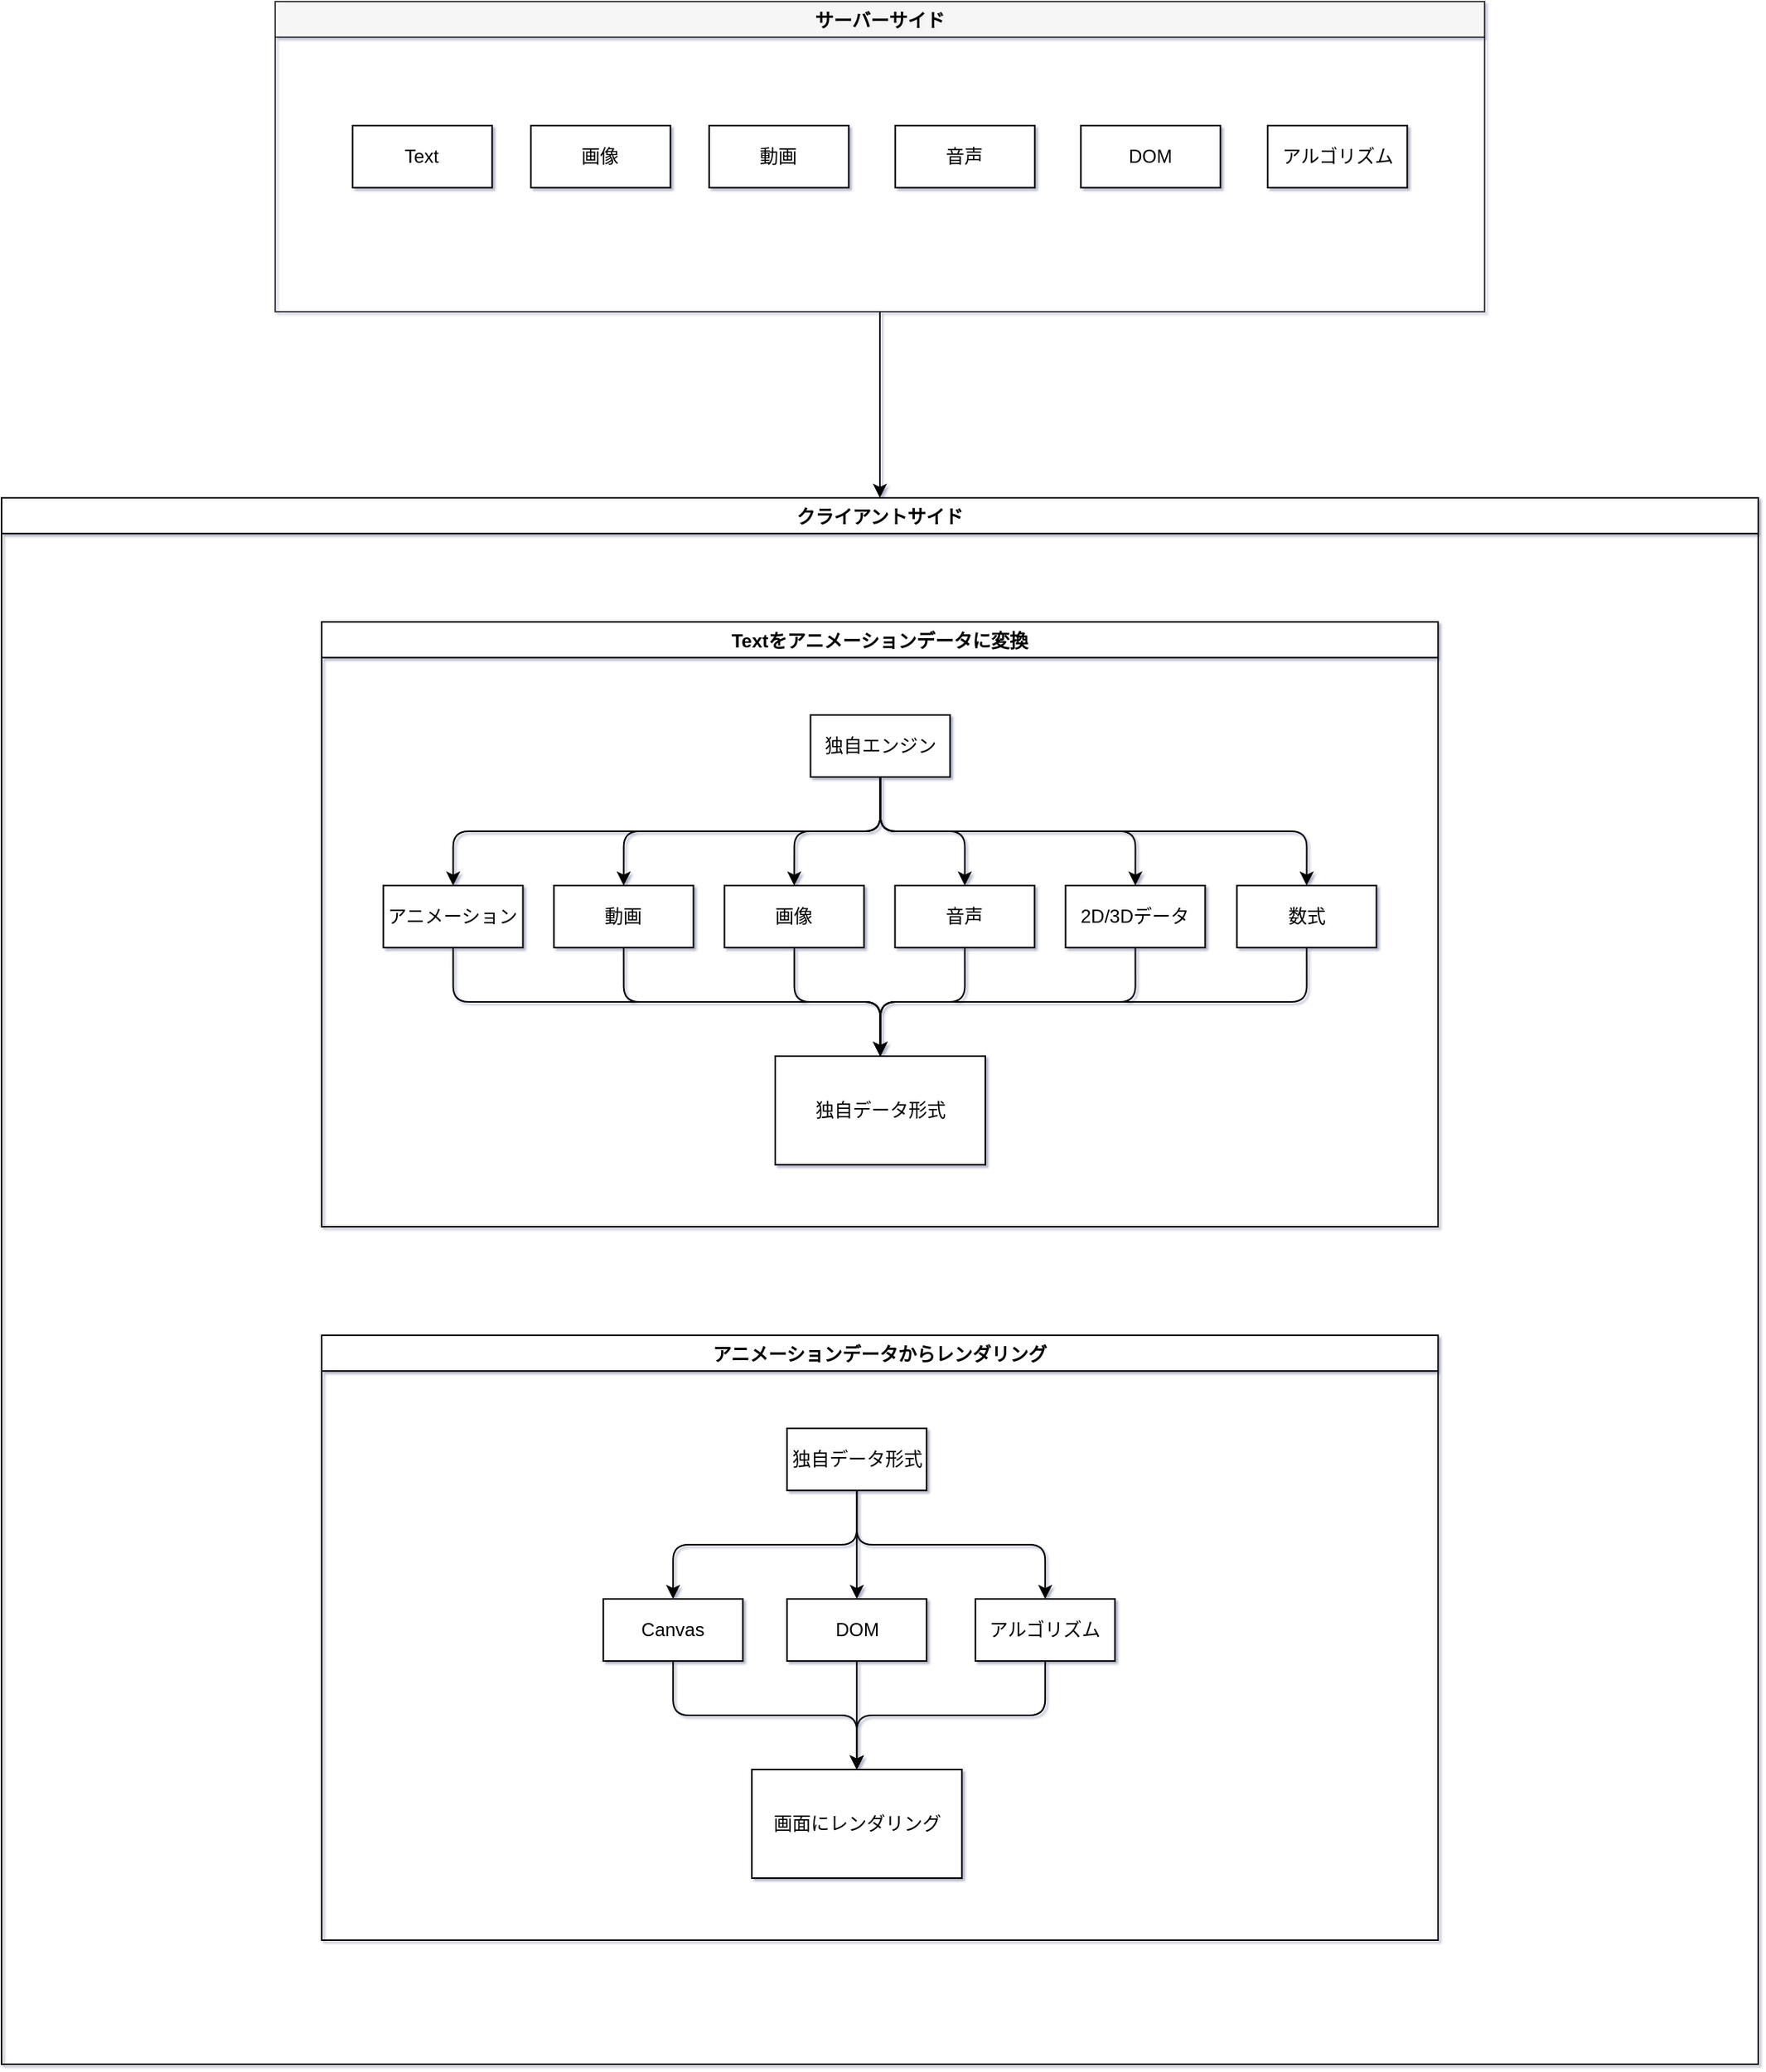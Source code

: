 <mxfile>
    <diagram id="xsO1B5-NOSfHuKZP-OwU" name="ページ1">
        <mxGraphModel dx="1180" dy="1807" grid="1" gridSize="10" guides="1" tooltips="1" connect="1" arrows="1" fold="1" page="1" pageScale="1" pageWidth="827" pageHeight="1169" background="#ffffff" math="0" shadow="1">
            <root>
                <mxCell id="0"/>
                <mxCell id="1" parent="0"/>
                <mxCell id="171" style="edgeStyle=orthogonalEdgeStyle;html=1;exitX=0.5;exitY=1;exitDx=0;exitDy=0;entryX=0.5;entryY=0;entryDx=0;entryDy=0;" parent="1" source="161" target="172" edge="1">
                    <mxGeometry relative="1" as="geometry"/>
                </mxCell>
                <mxCell id="161" value="サーバーサイド" style="swimlane;fillStyle=auto;swimlaneFillColor=none;opacity=70;" parent="1" vertex="1">
                    <mxGeometry x="493.5" y="-440" width="780" height="200" as="geometry"/>
                </mxCell>
                <mxCell id="199" value="" style="group" parent="161" vertex="1" connectable="0">
                    <mxGeometry x="49.88" y="80" width="680.25" height="40" as="geometry"/>
                </mxCell>
                <mxCell id="170" value="" style="group" parent="199" vertex="1" connectable="0">
                    <mxGeometry width="440" height="40" as="geometry"/>
                </mxCell>
                <mxCell id="73" value="Text" style="rounded=0;whiteSpace=wrap;html=1;" parent="170" vertex="1">
                    <mxGeometry width="90" height="40" as="geometry"/>
                </mxCell>
                <mxCell id="167" value="画像" style="rounded=0;whiteSpace=wrap;html=1;" parent="170" vertex="1">
                    <mxGeometry x="115" width="90" height="40" as="geometry"/>
                </mxCell>
                <mxCell id="168" value="動画" style="rounded=0;whiteSpace=wrap;html=1;" parent="170" vertex="1">
                    <mxGeometry x="230" width="90" height="40" as="geometry"/>
                </mxCell>
                <mxCell id="169" value="音声" style="rounded=0;whiteSpace=wrap;html=1;" parent="170" vertex="1">
                    <mxGeometry x="350" width="90" height="40" as="geometry"/>
                </mxCell>
                <mxCell id="196" value="DOM" style="rounded=0;whiteSpace=wrap;html=1;" parent="199" vertex="1">
                    <mxGeometry x="469.75" width="90" height="40" as="geometry"/>
                </mxCell>
                <mxCell id="197" value="アルゴリズム" style="rounded=0;whiteSpace=wrap;html=1;" parent="199" vertex="1">
                    <mxGeometry x="590.25" width="90" height="40" as="geometry"/>
                </mxCell>
                <mxCell id="172" value="クライアントサイド" style="swimlane;startSize=23;" parent="1" vertex="1">
                    <mxGeometry x="317" y="-120" width="1133" height="1010" as="geometry">
                        <mxRectangle x="307" y="-120" width="150" height="30" as="alternateBounds"/>
                    </mxGeometry>
                </mxCell>
                <mxCell id="63" value="Textをアニメーションデータに変換" style="swimlane;" parent="172" vertex="1">
                    <mxGeometry x="206.5" y="80" width="720" height="390" as="geometry"/>
                </mxCell>
                <mxCell id="158" value="" style="group" parent="63" vertex="1" connectable="0">
                    <mxGeometry x="39.75" y="60" width="640.5" height="290" as="geometry"/>
                </mxCell>
                <mxCell id="74" value="アニメーション" style="rounded=0;whiteSpace=wrap;html=1;" parent="158" vertex="1">
                    <mxGeometry y="110" width="90" height="40" as="geometry"/>
                </mxCell>
                <mxCell id="76" value="動画" style="rounded=0;whiteSpace=wrap;html=1;" parent="158" vertex="1">
                    <mxGeometry x="110" y="110" width="90" height="40" as="geometry"/>
                </mxCell>
                <mxCell id="79" value="画像" style="rounded=0;whiteSpace=wrap;html=1;" parent="158" vertex="1">
                    <mxGeometry x="220" y="110" width="90" height="40" as="geometry"/>
                </mxCell>
                <mxCell id="85" value="音声" style="rounded=0;whiteSpace=wrap;html=1;" parent="158" vertex="1">
                    <mxGeometry x="330" y="110" width="90" height="40" as="geometry"/>
                </mxCell>
                <mxCell id="107" style="edgeStyle=orthogonalEdgeStyle;html=1;exitX=0.5;exitY=1;exitDx=0;exitDy=0;entryX=0.5;entryY=0;entryDx=0;entryDy=0;" parent="158" source="103" target="74" edge="1">
                    <mxGeometry relative="1" as="geometry"/>
                </mxCell>
                <mxCell id="108" style="edgeStyle=orthogonalEdgeStyle;html=1;exitX=0.5;exitY=1;exitDx=0;exitDy=0;entryX=0.5;entryY=0;entryDx=0;entryDy=0;" parent="158" source="103" target="76" edge="1">
                    <mxGeometry relative="1" as="geometry"/>
                </mxCell>
                <mxCell id="109" style="edgeStyle=orthogonalEdgeStyle;html=1;entryX=0.5;entryY=0;entryDx=0;entryDy=0;exitX=0.5;exitY=1;exitDx=0;exitDy=0;" parent="158" source="103" target="79" edge="1">
                    <mxGeometry relative="1" as="geometry"/>
                </mxCell>
                <mxCell id="110" style="edgeStyle=orthogonalEdgeStyle;html=1;exitX=0.5;exitY=1;exitDx=0;exitDy=0;entryX=0.5;entryY=0;entryDx=0;entryDy=0;" parent="158" source="103" target="85" edge="1">
                    <mxGeometry relative="1" as="geometry"/>
                </mxCell>
                <mxCell id="103" value="独自エンジン" style="rounded=0;whiteSpace=wrap;html=1;" parent="158" vertex="1">
                    <mxGeometry x="275.5" width="90" height="40" as="geometry"/>
                </mxCell>
                <mxCell id="95" value="2D/3Dデータ" style="rounded=0;whiteSpace=wrap;html=1;" parent="158" vertex="1">
                    <mxGeometry x="440" y="110" width="90" height="40" as="geometry"/>
                </mxCell>
                <mxCell id="111" style="edgeStyle=orthogonalEdgeStyle;html=1;exitX=0.5;exitY=1;exitDx=0;exitDy=0;entryX=0.5;entryY=0;entryDx=0;entryDy=0;" parent="158" source="103" target="95" edge="1">
                    <mxGeometry relative="1" as="geometry"/>
                </mxCell>
                <mxCell id="112" value="独自データ形式" style="rounded=0;whiteSpace=wrap;html=1;" parent="158" vertex="1">
                    <mxGeometry x="252.75" y="220" width="135.5" height="70" as="geometry"/>
                </mxCell>
                <mxCell id="117" style="edgeStyle=orthogonalEdgeStyle;html=1;exitX=0.5;exitY=1;exitDx=0;exitDy=0;entryX=0.5;entryY=0;entryDx=0;entryDy=0;" parent="158" source="74" target="112" edge="1">
                    <mxGeometry relative="1" as="geometry"/>
                </mxCell>
                <mxCell id="114" style="edgeStyle=orthogonalEdgeStyle;html=1;exitX=0.5;exitY=1;exitDx=0;exitDy=0;entryX=0.5;entryY=0;entryDx=0;entryDy=0;" parent="158" source="76" target="112" edge="1">
                    <mxGeometry relative="1" as="geometry"/>
                </mxCell>
                <mxCell id="113" value="" style="edgeStyle=orthogonalEdgeStyle;html=1;" parent="158" source="79" target="112" edge="1">
                    <mxGeometry relative="1" as="geometry"/>
                </mxCell>
                <mxCell id="115" style="edgeStyle=orthogonalEdgeStyle;html=1;exitX=0.5;exitY=1;exitDx=0;exitDy=0;entryX=0.5;entryY=0;entryDx=0;entryDy=0;" parent="158" source="85" target="112" edge="1">
                    <mxGeometry relative="1" as="geometry"/>
                </mxCell>
                <mxCell id="116" style="edgeStyle=orthogonalEdgeStyle;html=1;exitX=0.5;exitY=1;exitDx=0;exitDy=0;entryX=0.5;entryY=0;entryDx=0;entryDy=0;" parent="158" source="95" target="112" edge="1">
                    <mxGeometry relative="1" as="geometry"/>
                </mxCell>
                <mxCell id="126" value="数式" style="rounded=0;whiteSpace=wrap;html=1;" parent="158" vertex="1">
                    <mxGeometry x="550.5" y="110" width="90" height="40" as="geometry"/>
                </mxCell>
                <mxCell id="128" style="edgeStyle=orthogonalEdgeStyle;html=1;exitX=0.5;exitY=1;exitDx=0;exitDy=0;entryX=0.5;entryY=0;entryDx=0;entryDy=0;" parent="158" source="126" target="112" edge="1">
                    <mxGeometry relative="1" as="geometry"/>
                </mxCell>
                <mxCell id="129" style="edgeStyle=orthogonalEdgeStyle;html=1;exitX=0.5;exitY=1;exitDx=0;exitDy=0;entryX=0.5;entryY=0;entryDx=0;entryDy=0;" parent="158" source="103" target="126" edge="1">
                    <mxGeometry relative="1" as="geometry"/>
                </mxCell>
                <mxCell id="174" value="アニメーションデータからレンダリング" style="swimlane;" parent="172" vertex="1">
                    <mxGeometry x="206.5" y="540" width="720" height="390" as="geometry"/>
                </mxCell>
                <mxCell id="175" value="" style="group" parent="174" vertex="1" connectable="0">
                    <mxGeometry x="26.37" y="60" width="640.5" height="290" as="geometry"/>
                </mxCell>
                <mxCell id="204" style="edgeStyle=orthogonalEdgeStyle;html=1;exitX=0.5;exitY=1;exitDx=0;exitDy=0;entryX=0.5;entryY=0;entryDx=0;entryDy=0;" parent="175" source="176" target="187" edge="1">
                    <mxGeometry relative="1" as="geometry"/>
                </mxCell>
                <mxCell id="176" value="Canvas" style="rounded=0;whiteSpace=wrap;html=1;" parent="175" vertex="1">
                    <mxGeometry x="155.25" y="110" width="90" height="40" as="geometry"/>
                </mxCell>
                <mxCell id="201" style="edgeStyle=orthogonalEdgeStyle;html=1;exitX=0.5;exitY=1;exitDx=0;exitDy=0;entryX=0.5;entryY=0;entryDx=0;entryDy=0;" parent="175" source="184" target="176" edge="1">
                    <mxGeometry relative="1" as="geometry"/>
                </mxCell>
                <mxCell id="202" style="edgeStyle=orthogonalEdgeStyle;html=1;exitX=0.5;exitY=1;exitDx=0;exitDy=0;entryX=0.5;entryY=0;entryDx=0;entryDy=0;" parent="175" source="184" target="193" edge="1">
                    <mxGeometry relative="1" as="geometry"/>
                </mxCell>
                <mxCell id="203" style="edgeStyle=orthogonalEdgeStyle;html=1;exitX=0.5;exitY=1;exitDx=0;exitDy=0;entryX=0.5;entryY=0;entryDx=0;entryDy=0;" parent="175" source="184" target="200" edge="1">
                    <mxGeometry relative="1" as="geometry"/>
                </mxCell>
                <mxCell id="184" value="独自データ形式" style="rounded=0;whiteSpace=wrap;html=1;" parent="175" vertex="1">
                    <mxGeometry x="273.75" width="90" height="40" as="geometry"/>
                </mxCell>
                <mxCell id="187" value="画面にレンダリング" style="rounded=0;whiteSpace=wrap;html=1;" parent="175" vertex="1">
                    <mxGeometry x="251" y="220" width="135.5" height="70" as="geometry"/>
                </mxCell>
                <mxCell id="193" value="DOM" style="rounded=0;whiteSpace=wrap;html=1;" parent="175" vertex="1">
                    <mxGeometry x="273.75" y="110" width="90" height="40" as="geometry"/>
                </mxCell>
                <mxCell id="207" style="edgeStyle=orthogonalEdgeStyle;html=1;exitX=0.5;exitY=1;exitDx=0;exitDy=0;entryX=0.5;entryY=0;entryDx=0;entryDy=0;" parent="175" source="200" target="187" edge="1">
                    <mxGeometry relative="1" as="geometry"/>
                </mxCell>
                <mxCell id="200" value="アルゴリズム" style="rounded=0;whiteSpace=wrap;html=1;" parent="175" vertex="1">
                    <mxGeometry x="395.25" y="110" width="90" height="40" as="geometry"/>
                </mxCell>
                <mxCell id="205" style="edgeStyle=orthogonalEdgeStyle;html=1;exitX=0.5;exitY=1;exitDx=0;exitDy=0;entryX=0.5;entryY=0;entryDx=0;entryDy=0;" parent="175" source="193" target="187" edge="1">
                    <mxGeometry relative="1" as="geometry">
                        <mxPoint x="343.75" y="220.0" as="targetPoint"/>
                    </mxGeometry>
                </mxCell>
            </root>
        </mxGraphModel>
    </diagram>
</mxfile>